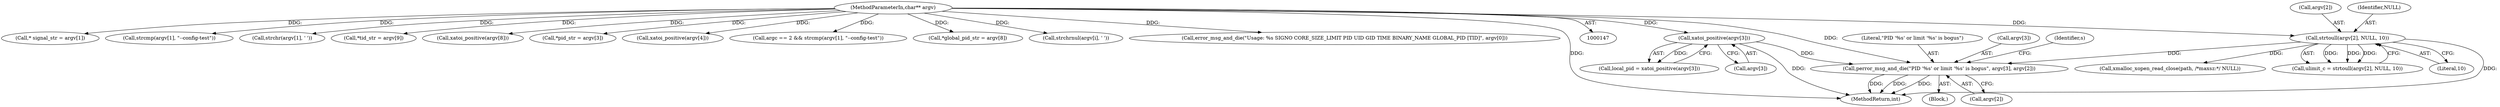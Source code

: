 digraph "0_abrt_3c1b60cfa62d39e5fff5a53a5bc53dae189e740e@pointer" {
"1000405" [label="(Call,perror_msg_and_die(\"PID '%s' or limit '%s' is bogus\", argv[3], argv[2]))"];
"1000387" [label="(Call,xatoi_positive(argv[3]))"];
"1000149" [label="(MethodParameterIn,char** argv)"];
"1000354" [label="(Call,strtoull(argv[2], NULL, 10))"];
"1000388" [label="(Call,argv[3])"];
"1000406" [label="(Literal,\"PID '%s' or limit '%s' is bogus\")"];
"1000385" [label="(Call,local_pid = xatoi_positive(argv[3]))"];
"1000341" [label="(Call,* signal_str = argv[1])"];
"1000291" [label="(Call,strcmp(argv[1], \"--config-test\"))"];
"1000149" [label="(MethodParameterIn,char** argv)"];
"1000359" [label="(Literal,10)"];
"1000494" [label="(Call,xmalloc_xopen_read_close(path, /*maxsz:*/ NULL))"];
"1000311" [label="(Call,strchr(argv[1], ' '))"];
"1000447" [label="(Call,*tid_str = argv[9])"];
"1000387" [label="(Call,xatoi_positive(argv[3]))"];
"1000437" [label="(Call,xatoi_positive(argv[8]))"];
"1000379" [label="(Call,*pid_str = argv[3])"];
"1000358" [label="(Identifier,NULL)"];
"1000394" [label="(Call,xatoi_positive(argv[4]))"];
"1000404" [label="(Block,)"];
"1000352" [label="(Call,ulimit_c = strtoull(argv[2], NULL, 10))"];
"1000287" [label="(Call,argc == 2 && strcmp(argv[1], \"--config-test\"))"];
"1000410" [label="(Call,argv[2])"];
"1000407" [label="(Call,argv[3])"];
"1000354" [label="(Call,strtoull(argv[2], NULL, 10))"];
"1000429" [label="(Call,*global_pid_str = argv[8])"];
"1000355" [label="(Call,argv[2])"];
"1000416" [label="(Identifier,s)"];
"1000330" [label="(Call,strchrnul(argv[i], ' '))"];
"1000405" [label="(Call,perror_msg_and_die(\"PID '%s' or limit '%s' is bogus\", argv[3], argv[2]))"];
"1000305" [label="(Call,error_msg_and_die(\"Usage: %s SIGNO CORE_SIZE_LIMIT PID UID GID TIME BINARY_NAME GLOBAL_PID [TID]\", argv[0]))"];
"1001445" [label="(MethodReturn,int)"];
"1000405" -> "1000404"  [label="AST: "];
"1000405" -> "1000410"  [label="CFG: "];
"1000406" -> "1000405"  [label="AST: "];
"1000407" -> "1000405"  [label="AST: "];
"1000410" -> "1000405"  [label="AST: "];
"1000416" -> "1000405"  [label="CFG: "];
"1000405" -> "1001445"  [label="DDG: "];
"1000405" -> "1001445"  [label="DDG: "];
"1000405" -> "1001445"  [label="DDG: "];
"1000387" -> "1000405"  [label="DDG: "];
"1000149" -> "1000405"  [label="DDG: "];
"1000354" -> "1000405"  [label="DDG: "];
"1000387" -> "1000385"  [label="AST: "];
"1000387" -> "1000388"  [label="CFG: "];
"1000388" -> "1000387"  [label="AST: "];
"1000385" -> "1000387"  [label="CFG: "];
"1000387" -> "1001445"  [label="DDG: "];
"1000387" -> "1000385"  [label="DDG: "];
"1000149" -> "1000387"  [label="DDG: "];
"1000149" -> "1000147"  [label="AST: "];
"1000149" -> "1001445"  [label="DDG: "];
"1000149" -> "1000287"  [label="DDG: "];
"1000149" -> "1000291"  [label="DDG: "];
"1000149" -> "1000305"  [label="DDG: "];
"1000149" -> "1000311"  [label="DDG: "];
"1000149" -> "1000330"  [label="DDG: "];
"1000149" -> "1000341"  [label="DDG: "];
"1000149" -> "1000354"  [label="DDG: "];
"1000149" -> "1000379"  [label="DDG: "];
"1000149" -> "1000394"  [label="DDG: "];
"1000149" -> "1000429"  [label="DDG: "];
"1000149" -> "1000437"  [label="DDG: "];
"1000149" -> "1000447"  [label="DDG: "];
"1000354" -> "1000352"  [label="AST: "];
"1000354" -> "1000359"  [label="CFG: "];
"1000355" -> "1000354"  [label="AST: "];
"1000358" -> "1000354"  [label="AST: "];
"1000359" -> "1000354"  [label="AST: "];
"1000352" -> "1000354"  [label="CFG: "];
"1000354" -> "1001445"  [label="DDG: "];
"1000354" -> "1000352"  [label="DDG: "];
"1000354" -> "1000352"  [label="DDG: "];
"1000354" -> "1000352"  [label="DDG: "];
"1000354" -> "1000494"  [label="DDG: "];
}
